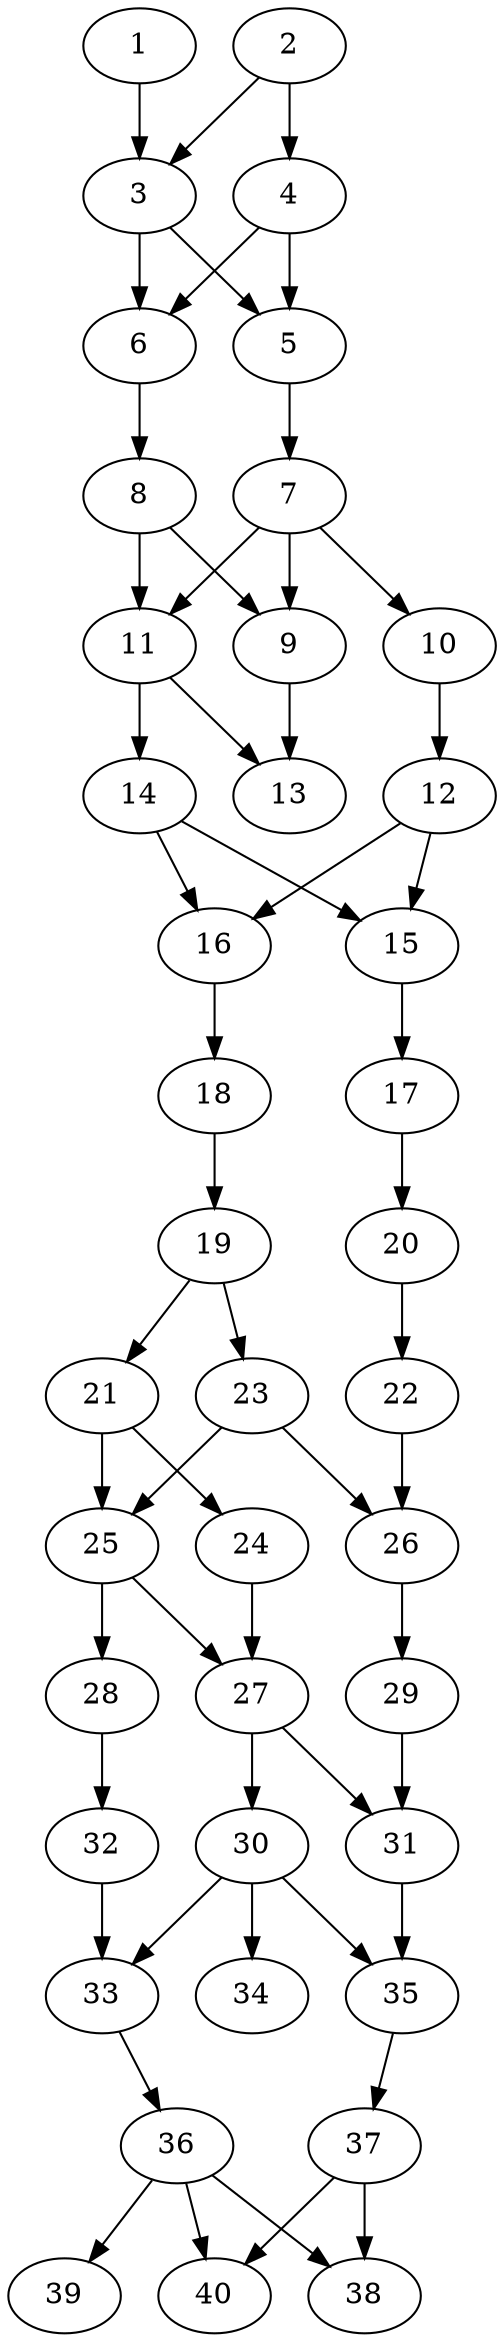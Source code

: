 // DAG automatically generated by daggen at Thu Oct  3 14:06:50 2019
// ./daggen --dot -n 40 --ccr 0.5 --fat 0.3 --regular 0.7 --density 0.6 --mindata 5242880 --maxdata 52428800 
digraph G {
  1 [size="26267648", alpha="0.07", expect_size="13133824"] 
  1 -> 3 [size ="13133824"]
  2 [size="80781312", alpha="0.16", expect_size="40390656"] 
  2 -> 3 [size ="40390656"]
  2 -> 4 [size ="40390656"]
  3 [size="33755136", alpha="0.19", expect_size="16877568"] 
  3 -> 5 [size ="16877568"]
  3 -> 6 [size ="16877568"]
  4 [size="20844544", alpha="0.10", expect_size="10422272"] 
  4 -> 5 [size ="10422272"]
  4 -> 6 [size ="10422272"]
  5 [size="53354496", alpha="0.20", expect_size="26677248"] 
  5 -> 7 [size ="26677248"]
  6 [size="54665216", alpha="0.09", expect_size="27332608"] 
  6 -> 8 [size ="27332608"]
  7 [size="94025728", alpha="0.02", expect_size="47012864"] 
  7 -> 9 [size ="47012864"]
  7 -> 10 [size ="47012864"]
  7 -> 11 [size ="47012864"]
  8 [size="30889984", alpha="0.10", expect_size="15444992"] 
  8 -> 9 [size ="15444992"]
  8 -> 11 [size ="15444992"]
  9 [size="100812800", alpha="0.05", expect_size="50406400"] 
  9 -> 13 [size ="50406400"]
  10 [size="55248896", alpha="0.14", expect_size="27624448"] 
  10 -> 12 [size ="27624448"]
  11 [size="13389824", alpha="0.15", expect_size="6694912"] 
  11 -> 13 [size ="6694912"]
  11 -> 14 [size ="6694912"]
  12 [size="45766656", alpha="0.06", expect_size="22883328"] 
  12 -> 15 [size ="22883328"]
  12 -> 16 [size ="22883328"]
  13 [size="25421824", alpha="0.05", expect_size="12710912"] 
  14 [size="22149120", alpha="0.10", expect_size="11074560"] 
  14 -> 15 [size ="11074560"]
  14 -> 16 [size ="11074560"]
  15 [size="69777408", alpha="0.19", expect_size="34888704"] 
  15 -> 17 [size ="34888704"]
  16 [size="69588992", alpha="0.17", expect_size="34794496"] 
  16 -> 18 [size ="34794496"]
  17 [size="17225728", alpha="0.06", expect_size="8612864"] 
  17 -> 20 [size ="8612864"]
  18 [size="28620800", alpha="0.03", expect_size="14310400"] 
  18 -> 19 [size ="14310400"]
  19 [size="74651648", alpha="0.12", expect_size="37325824"] 
  19 -> 21 [size ="37325824"]
  19 -> 23 [size ="37325824"]
  20 [size="97748992", alpha="0.14", expect_size="48874496"] 
  20 -> 22 [size ="48874496"]
  21 [size="71434240", alpha="0.19", expect_size="35717120"] 
  21 -> 24 [size ="35717120"]
  21 -> 25 [size ="35717120"]
  22 [size="49485824", alpha="0.19", expect_size="24742912"] 
  22 -> 26 [size ="24742912"]
  23 [size="78534656", alpha="0.04", expect_size="39267328"] 
  23 -> 25 [size ="39267328"]
  23 -> 26 [size ="39267328"]
  24 [size="104108032", alpha="0.11", expect_size="52054016"] 
  24 -> 27 [size ="52054016"]
  25 [size="58085376", alpha="0.08", expect_size="29042688"] 
  25 -> 27 [size ="29042688"]
  25 -> 28 [size ="29042688"]
  26 [size="55115776", alpha="0.13", expect_size="27557888"] 
  26 -> 29 [size ="27557888"]
  27 [size="39700480", alpha="0.17", expect_size="19850240"] 
  27 -> 30 [size ="19850240"]
  27 -> 31 [size ="19850240"]
  28 [size="68976640", alpha="0.04", expect_size="34488320"] 
  28 -> 32 [size ="34488320"]
  29 [size="85209088", alpha="0.11", expect_size="42604544"] 
  29 -> 31 [size ="42604544"]
  30 [size="47994880", alpha="0.08", expect_size="23997440"] 
  30 -> 33 [size ="23997440"]
  30 -> 34 [size ="23997440"]
  30 -> 35 [size ="23997440"]
  31 [size="19451904", alpha="0.04", expect_size="9725952"] 
  31 -> 35 [size ="9725952"]
  32 [size="15362048", alpha="0.09", expect_size="7681024"] 
  32 -> 33 [size ="7681024"]
  33 [size="11651072", alpha="0.16", expect_size="5825536"] 
  33 -> 36 [size ="5825536"]
  34 [size="31588352", alpha="0.07", expect_size="15794176"] 
  35 [size="85534720", alpha="0.09", expect_size="42767360"] 
  35 -> 37 [size ="42767360"]
  36 [size="27615232", alpha="0.04", expect_size="13807616"] 
  36 -> 38 [size ="13807616"]
  36 -> 39 [size ="13807616"]
  36 -> 40 [size ="13807616"]
  37 [size="90755072", alpha="0.01", expect_size="45377536"] 
  37 -> 38 [size ="45377536"]
  37 -> 40 [size ="45377536"]
  38 [size="75380736", alpha="0.01", expect_size="37690368"] 
  39 [size="96264192", alpha="0.15", expect_size="48132096"] 
  40 [size="54996992", alpha="0.08", expect_size="27498496"] 
}
